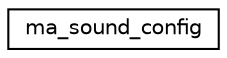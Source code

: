 digraph "Graphical Class Hierarchy"
{
 // LATEX_PDF_SIZE
  edge [fontname="Helvetica",fontsize="10",labelfontname="Helvetica",labelfontsize="10"];
  node [fontname="Helvetica",fontsize="10",shape=record];
  rankdir="LR";
  Node0 [label="ma_sound_config",height=0.2,width=0.4,color="black", fillcolor="white", style="filled",URL="$structma__sound__config.html",tooltip=" "];
}
